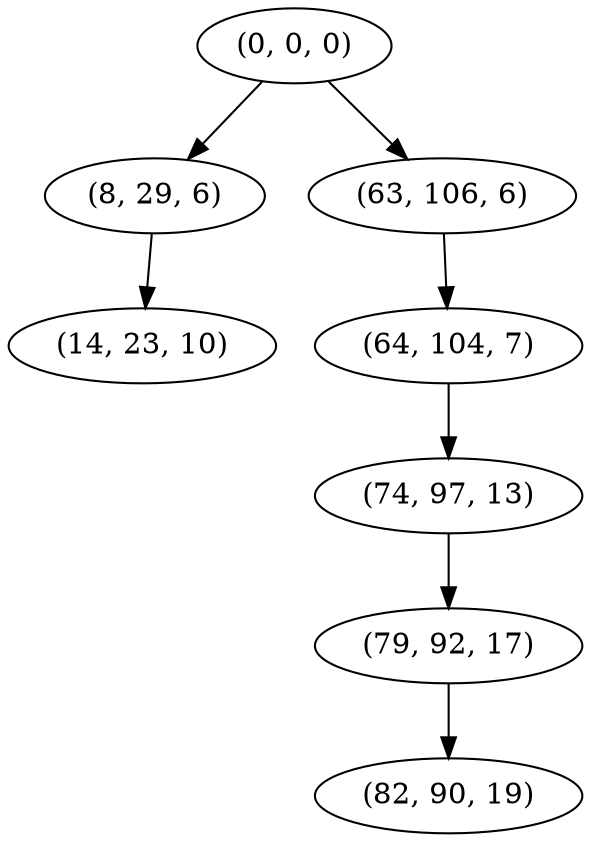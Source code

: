 digraph tree {
    "(0, 0, 0)";
    "(8, 29, 6)";
    "(14, 23, 10)";
    "(63, 106, 6)";
    "(64, 104, 7)";
    "(74, 97, 13)";
    "(79, 92, 17)";
    "(82, 90, 19)";
    "(0, 0, 0)" -> "(8, 29, 6)";
    "(0, 0, 0)" -> "(63, 106, 6)";
    "(8, 29, 6)" -> "(14, 23, 10)";
    "(63, 106, 6)" -> "(64, 104, 7)";
    "(64, 104, 7)" -> "(74, 97, 13)";
    "(74, 97, 13)" -> "(79, 92, 17)";
    "(79, 92, 17)" -> "(82, 90, 19)";
}
